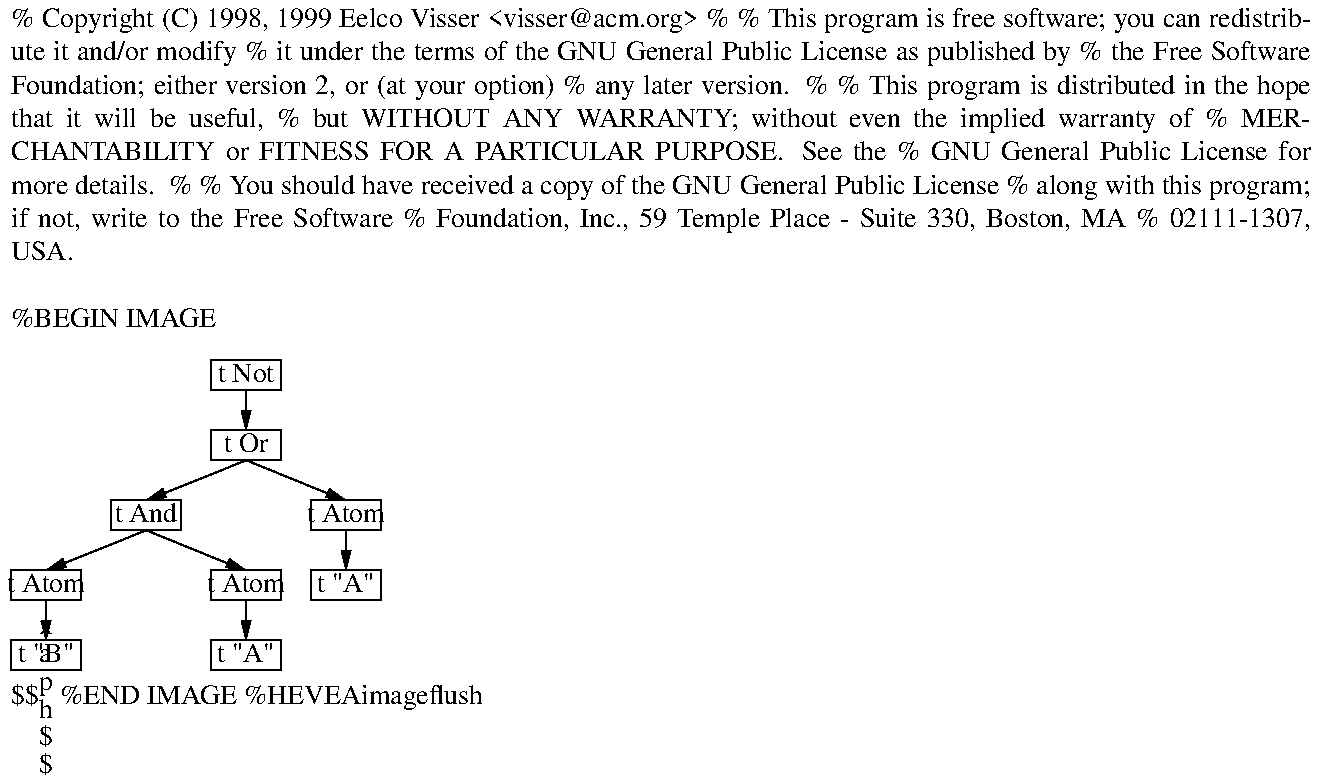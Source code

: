 
% Copyright (C) 1998, 1999 Eelco Visser <visser@acm.org>
% 
% This program is free software; you can redistribute it and/or modify
% it under the terms of the GNU General Public License as published by
% the Free Software Foundation; either version 2, or (at your option)
% any later version.
% 
% This program is distributed in the hope that it will be useful,
% but WITHOUT ANY WARRANTY; without even the implied warranty of
% MERCHANTABILITY or FITNESS FOR A PARTICULAR PURPOSE.  See the
% GNU General Public License for more details.
% 
% You should have received a copy of the GNU General Public License
% along with this program; if not, write to the Free Software
% Foundation, Inc., 59 Temple Place - Suite 330, Boston, MA
% 02111-1307, USA.

%BEGIN IMAGE
.PS
	boxwid = 0.35
	boxht = 0.15
	
	lineht = 0.2

	down

Root:	box "\tt Not"
	arrow
Or:	box "\tt Or"
	arrow down left
	down
And:	box "\tt And"
	arrow down left
	down
	box "\tt Atom"
	arrow
	box "\tt \"B\""

	move to And.s
	arrow down right
	down
	box "\tt Atom"
	arrow
	box "\tt \"A\""

	move to Or.s
	arrow down right
	down
	box "\tt Atom"
	arrow
	box "\tt \"A\""
	
.PE
$$\box\graph$$
%END IMAGE
%HEVEA\imageflush